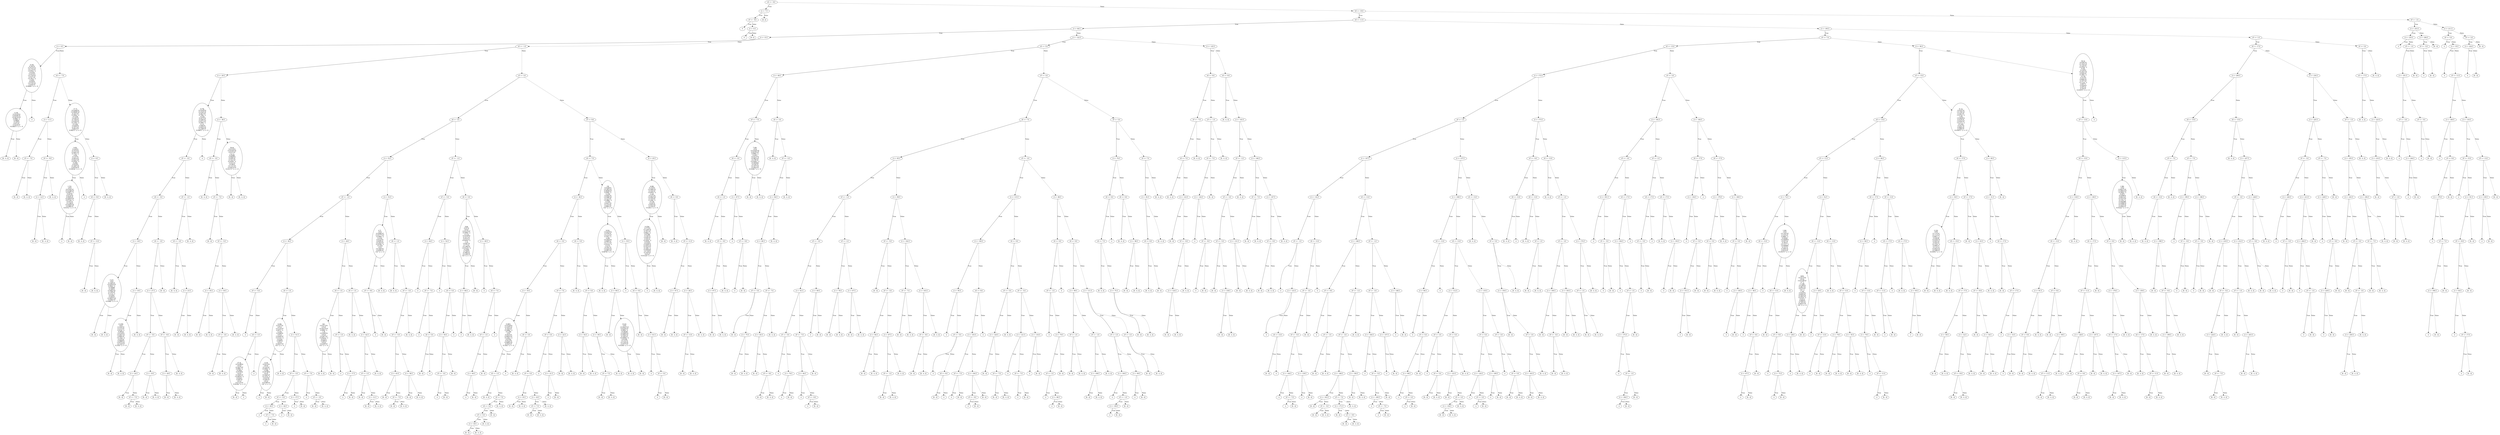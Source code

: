 digraph {
0 [label="vE <= -9.0"];
1 [label="d <= 7.5"];
2 [label="vF <= -9.0"];
3 [label="0"];
2 -> 3 [label="True"];
4 [label="d <= 6.5"];
5 [label="0"];
4 -> 5 [label="True"];
6 [label="[0, 2]"];
4 -> 6 [style="dashed", label="False"];
2 -> 4 [style="dashed", label="False"];
1 -> 2 [label="True"];
7 [label="[0, 2]"];
1 -> 7 [style="dashed", label="False"];
0 -> 1 [label="True"];
8 [label="vE <= 19.0"];
9 [label="vE <= 11.0"];
10 [label="d <= 66.5"];
11 [label="d <= 15.5"];
12 [label="d <= 8.5"];
13 [label="-6.45(\n-0.242*d\n-0.0723*vE\n+0.172*vF\n+0.952)^2\n+0.619(\n+0.674*d\n+0.379*vE\n-0.557*vF\n+0.301)^2\n-0.293(\n-0.678*d\n+0.576*vE\n-0.454*vF\n-0.0468)^2 <= 0"];
14 [label="4.34(\n+0.0124*d\n-0.0478*vE\n+0.0474*vF\n-0.998)^2\n-0.0883(\n+0.49*d\n-0.61*vE\n+0.619*vF\n+0.0647)^2 <= 0"];
15 [label="[0, -2, 2]"];
14 -> 15 [label="True"];
16 [label="[0, -2]"];
14 -> 16 [style="dashed", label="False"];
13 -> 14 [label="True"];
17 [label="-2"];
13 -> 17 [style="dashed", label="False"];
12 -> 13 [label="True"];
18 [label="vE <= -7.0"];
19 [label="d <= 11.5"];
20 [label="vF <= -7.0"];
21 [label="[0, -2]"];
20 -> 21 [label="True"];
22 [label="[0, -2, 2]"];
20 -> 22 [style="dashed", label="False"];
19 -> 20 [label="True"];
23 [label="vF <= -9.0"];
24 [label="d <= 12.5"];
25 [label="[0, -2]"];
24 -> 25 [label="True"];
26 [label="[0, -2, 2]"];
24 -> 26 [style="dashed", label="False"];
23 -> 24 [label="True"];
27 [label="[0, -2, 2]"];
23 -> 27 [style="dashed", label="False"];
19 -> 23 [style="dashed", label="False"];
18 -> 19 [label="True"];
28 [label="-17.7(\n+0.0285*d\n+0.0648*vE\n-0.101*vF\n+0.992)^2\n+0.518(\n+0.263*d\n-0.718*vE\n+0.636*vF\n+0.104)^2\n+0.142(\n+0.655*d\n-0.357*vE\n-0.663*vF\n-0.0627)^2 <= 0"];
29 [label="3.65(\n-0.234*d\n-0.373*vE\n+0.491*vF\n-0.752)^2\n-3.63(\n-0.157*d\n-0.403*vE\n+0.621*vF\n+0.654)^2\n-0.294(\n-0.919*d\n+0.387*vE\n-0.0476*vF\n+0.0634)^2 <= 0"];
30 [label="1.53(\n+0*d\n-0.0704*vE\n+0.0188*vF\n+0.997)^2\n-0.0579(\n-0.0725*d\n-0.994*vE\n+0.0405*vF\n-0.0716)^2\n+0.0371(\n+0.148*d\n+0.0305*vE\n+0.988*vF\n-0.0151)^2 <= 0"];
31 [label="-2"];
30 -> 31 [label="True"];
32 [label="[0, -2]"];
30 -> 32 [style="dashed", label="False"];
29 -> 30 [label="True"];
33 [label="-2"];
29 -> 33 [style="dashed", label="False"];
28 -> 29 [label="True"];
34 [label="d <= 9.5"];
35 [label="vE <= 9.0"];
36 [label="[0, -2, 2]"];
35 -> 36 [label="True"];
37 [label="vF <= 13.0"];
38 [label="[0, -2]"];
37 -> 38 [label="True"];
39 [label="[0, -2, 2]"];
37 -> 39 [style="dashed", label="False"];
35 -> 37 [style="dashed", label="False"];
34 -> 35 [label="True"];
40 [label="[0, -2, 2]"];
34 -> 40 [style="dashed", label="False"];
28 -> 34 [style="dashed", label="False"];
18 -> 28 [style="dashed", label="False"];
12 -> 18 [style="dashed", label="False"];
11 -> 12 [label="True"];
41 [label="vE <= -1.0"];
42 [label="d <= 29.5"];
43 [label="-8.78(\n+0.0165*d\n+0.252*vE\n-0.547*vF\n-0.798)^2\n+4.93(\n-0.0275*d\n-0.436*vE\n+0.671*vF\n-0.599)^2\n-0.11(\n-0.682*d\n+0.642*vE\n+0.346*vF\n-0.0487)^2 <= 0"];
44 [label="vF <= -3.0"];
45 [label="vE <= -5.0"];
46 [label="d <= 18.5"];
47 [label="-3.21(\n+0*d\n-0.108*vE\n+0.0593*vF\n-0.992)^2\n+0.0948(\n-0.189*d\n+0.962*vE\n-0.159*vF\n-0.113)^2\n-0.0185(\n-0.445*d\n+0.0657*vE\n+0.892*vF\n+0.048)^2 <= 0"];
48 [label="[0, -2]"];
47 -> 48 [label="True"];
49 [label="[0, -2, 2]"];
47 -> 49 [style="dashed", label="False"];
46 -> 47 [label="True"];
50 [label="d <= 19.5"];
51 [label="-0.236(\n+0*d\n-0.259*vE\n-0.312*vF\n-0.914)^2\n-0.0853(\n-0.0129*d\n+0.401*vE\n-0.896*vF\n+0.192)^2\n+0.0533(\n-0.0866*d\n+0.875*vE\n+0.316*vF\n-0.355)^2 <= 0"];
52 [label="[0, -2]"];
51 -> 52 [label="True"];
53 [label="[0, -2, 2]"];
51 -> 53 [style="dashed", label="False"];
50 -> 51 [label="True"];
54 [label="[0, -2, 2]"];
50 -> 54 [style="dashed", label="False"];
46 -> 50 [style="dashed", label="False"];
45 -> 46 [label="True"];
55 [label="vE <= -3.0"];
56 [label="d <= 27.5"];
57 [label="vF <= -5.0"];
58 [label="d <= 24.5"];
59 [label="[0, -2]"];
58 -> 59 [label="True"];
60 [label="vF <= -7.0"];
61 [label="[0, -2]"];
60 -> 61 [label="True"];
62 [label="[0, -2, 2]"];
60 -> 62 [style="dashed", label="False"];
58 -> 60 [style="dashed", label="False"];
57 -> 58 [label="True"];
63 [label="d <= 19.5"];
64 [label="[0, -2]"];
63 -> 64 [label="True"];
65 [label="[0, -2, 2]"];
63 -> 65 [style="dashed", label="False"];
57 -> 63 [style="dashed", label="False"];
56 -> 57 [label="True"];
66 [label="vF <= -9.0"];
67 [label="d <= 28.5"];
68 [label="[0, -2]"];
67 -> 68 [label="True"];
69 [label="[0, -2, 2]"];
67 -> 69 [style="dashed", label="False"];
66 -> 67 [label="True"];
70 [label="[0, -2, 2]"];
66 -> 70 [style="dashed", label="False"];
56 -> 66 [style="dashed", label="False"];
55 -> 56 [label="True"];
71 [label="[0, -2]"];
55 -> 71 [style="dashed", label="False"];
45 -> 55 [style="dashed", label="False"];
44 -> 45 [label="True"];
72 [label="vF <= -1.0"];
73 [label="vE <= -3.0"];
74 [label="[0, -2, 2]"];
73 -> 74 [label="True"];
75 [label="d <= 23.5"];
76 [label="[0, -2]"];
75 -> 76 [label="True"];
77 [label="[0, -2, 2]"];
75 -> 77 [style="dashed", label="False"];
73 -> 75 [style="dashed", label="False"];
72 -> 73 [label="True"];
78 [label="[0, -2, 2]"];
72 -> 78 [style="dashed", label="False"];
44 -> 72 [style="dashed", label="False"];
43 -> 44 [label="True"];
79 [label="-2"];
43 -> 79 [style="dashed", label="False"];
42 -> 43 [label="True"];
80 [label="d <= 38.5"];
81 [label="vE <= -3.0"];
82 [label="[0, -2, 2]"];
81 -> 82 [label="True"];
83 [label="vF <= -7.0"];
84 [label="[0, -2]"];
83 -> 84 [label="True"];
85 [label="vF <= -5.0"];
86 [label="d <= 35.5"];
87 [label="[0, -2]"];
86 -> 87 [label="True"];
88 [label="[0, -2, 2]"];
86 -> 88 [style="dashed", label="False"];
85 -> 86 [label="True"];
89 [label="d <= 30.5"];
90 [label="vF <= -3.0"];
91 [label="[0, -2]"];
90 -> 91 [label="True"];
92 [label="[0, -2, 2]"];
90 -> 92 [style="dashed", label="False"];
89 -> 90 [label="True"];
93 [label="[0, -2, 2]"];
89 -> 93 [style="dashed", label="False"];
85 -> 89 [style="dashed", label="False"];
83 -> 85 [style="dashed", label="False"];
81 -> 83 [style="dashed", label="False"];
80 -> 81 [label="True"];
94 [label="-50.6(\n-0.0132*d\n+0.0142*vE\n-0.011*vF\n+1)^2\n-0.0596(\n-0.0609*d\n+0.69*vE\n-0.721*vF\n-0.0185)^2\n+0.0113(\n+0.99*d\n+0.131*vE\n+0.0412*vF\n+0.0117)^2 <= 0"];
95 [label="[0, -2]"];
94 -> 95 [label="True"];
96 [label="[0, -2, 2]"];
94 -> 96 [style="dashed", label="False"];
80 -> 94 [style="dashed", label="False"];
42 -> 80 [style="dashed", label="False"];
41 -> 42 [label="True"];
97 [label="vF <= 3.0"];
98 [label="vE <= 3.0"];
99 [label="d <= 52.5"];
100 [label="vF <= -1.0"];
101 [label="d <= 36.5"];
102 [label="vF <= -5.0"];
103 [label="-2"];
102 -> 103 [label="True"];
104 [label="vE <= 1.0"];
105 [label="27.4(\n+0.0188*d\n+0*vE\n+0.067*vF\n-0.998)^2\n+0.481(\n-0.0729*d\n+0*vE\n+0.995*vF\n+0.0655)^2\n-0.0321(\n-0.997*d\n+0*vE\n-0.0715*vF\n-0.0236)^2 <= 0"];
106 [label="[0, -2]"];
105 -> 106 [label="True"];
107 [label="-2"];
105 -> 107 [style="dashed", label="False"];
104 -> 105 [label="True"];
108 [label="-2"];
104 -> 108 [style="dashed", label="False"];
102 -> 104 [style="dashed", label="False"];
101 -> 102 [label="True"];
109 [label="vE <= 1.0"];
110 [label="-6.46(\n-0.0327*d\n+0*vE\n+0.514*vF\n-0.857)^2\n+2.91(\n-0.0388*d\n+0*vE\n+0.856*vF\n+0.515)^2\n+0.032(\n-0.999*d\n+0*vE\n-0.0501*vF\n+0)^2 <= 0"];
111 [label="-13.6(\n-0.0312*d\n+0*vE\n-0.314*vF\n+0.949)^2\n+2.06(\n+0.0738*d\n+0*vE\n+0.946*vF\n+0.315)^2\n+0.0179(\n+0.997*d\n+0*vE\n-0.0798*vF\n+0)^2 <= 0"];
112 [label="-2"];
111 -> 112 [label="True"];
113 [label="[0, -2]"];
111 -> 113 [style="dashed", label="False"];
110 -> 111 [label="True"];
114 [label="[0, -2, 2]"];
110 -> 114 [style="dashed", label="False"];
109 -> 110 [label="True"];
115 [label="d <= 51.5"];
116 [label="vF <= -3.0"];
117 [label="vF <= -5.0"];
118 [label="d <= 49.5"];
119 [label="-2"];
118 -> 119 [label="True"];
120 [label="vF <= -7.0"];
121 [label="-2"];
120 -> 121 [label="True"];
122 [label="[0, -2]"];
120 -> 122 [style="dashed", label="False"];
118 -> 120 [style="dashed", label="False"];
117 -> 118 [label="True"];
123 [label="d <= 44.5"];
124 [label="-2"];
123 -> 124 [label="True"];
125 [label="[0, -2]"];
123 -> 125 [style="dashed", label="False"];
117 -> 123 [style="dashed", label="False"];
116 -> 117 [label="True"];
126 [label="d <= 37.5"];
127 [label="-2"];
126 -> 127 [label="True"];
128 [label="[0, -2]"];
126 -> 128 [style="dashed", label="False"];
116 -> 126 [style="dashed", label="False"];
115 -> 116 [label="True"];
129 [label="vF <= -7.0"];
130 [label="-2"];
129 -> 130 [label="True"];
131 [label="vF <= -3.0"];
132 [label="[0, -2]"];
131 -> 132 [label="True"];
133 [label="[0, -2, 2]"];
131 -> 133 [style="dashed", label="False"];
129 -> 131 [style="dashed", label="False"];
115 -> 129 [style="dashed", label="False"];
109 -> 115 [style="dashed", label="False"];
101 -> 109 [style="dashed", label="False"];
100 -> 101 [label="True"];
134 [label="d <= 28.5"];
135 [label="vE <= 1.0"];
136 [label="42(\n+0.0112*d\n+0*vE\n+0.0415*vF\n-0.999)^2\n-1.9(\n+0.0585*d\n+0*vE\n+0.997*vF\n+0.0421)^2\n-0.0197(\n-0.998*d\n+0*vE\n+0.059*vF\n+0)^2 <= 0"];
137 [label="[0, -2, 2]"];
136 -> 137 [label="True"];
138 [label="[0, -2]"];
136 -> 138 [style="dashed", label="False"];
135 -> 136 [label="True"];
139 [label="vF <= 1.0"];
140 [label="-2"];
139 -> 140 [label="True"];
141 [label="d <= 17.5"];
142 [label="-2"];
141 -> 142 [label="True"];
143 [label="[0, -2]"];
141 -> 143 [style="dashed", label="False"];
139 -> 141 [style="dashed", label="False"];
135 -> 139 [style="dashed", label="False"];
134 -> 135 [label="True"];
144 [label="vE <= 1.0"];
145 [label="[0, -2, 2]"];
144 -> 145 [label="True"];
146 [label="d <= 42.5"];
147 [label="vF <= 1.0"];
148 [label="[0, -2]"];
147 -> 148 [label="True"];
149 [label="d <= 31.5"];
150 [label="[0, -2]"];
149 -> 150 [label="True"];
151 [label="[0, -2, 2]"];
149 -> 151 [style="dashed", label="False"];
147 -> 149 [style="dashed", label="False"];
146 -> 147 [label="True"];
152 [label="[0, -2, 2]"];
146 -> 152 [style="dashed", label="False"];
144 -> 146 [style="dashed", label="False"];
134 -> 144 [style="dashed", label="False"];
100 -> 134 [style="dashed", label="False"];
99 -> 100 [label="True"];
153 [label="d <= 53.5"];
154 [label="4.7(\n+0*d\n-0.0288*vE\n+0.0177*vF\n+0.999)^2\n-0.252(\n-0.0125*d\n-0.838*vE\n+0.545*vF\n-0.0338)^2\n+0.102(\n+0*d\n+0.546*vE\n+0.838*vF\n+0)^2 <= 0"];
155 [label="vF <= -9.0"];
156 [label="-2"];
155 -> 156 [label="True"];
157 [label="[0, -2]"];
155 -> 157 [style="dashed", label="False"];
154 -> 155 [label="True"];
158 [label="[0, -2, 2]"];
154 -> 158 [style="dashed", label="False"];
153 -> 154 [label="True"];
159 [label="vE <= 1.0"];
160 [label="[0, -2, 2]"];
159 -> 160 [label="True"];
161 [label="vF <= -3.0"];
162 [label="vF <= -5.0"];
163 [label="d <= 63.5"];
164 [label="[0, -2]"];
163 -> 164 [label="True"];
165 [label="vF <= -7.0"];
166 [label="[0, -2]"];
165 -> 166 [label="True"];
167 [label="[0, -2, 2]"];
165 -> 167 [style="dashed", label="False"];
163 -> 165 [style="dashed", label="False"];
162 -> 163 [label="True"];
168 [label="d <= 58.5"];
169 [label="[0, -2]"];
168 -> 169 [label="True"];
170 [label="[0, -2, 2]"];
168 -> 170 [style="dashed", label="False"];
162 -> 168 [style="dashed", label="False"];
161 -> 162 [label="True"];
171 [label="[0, -2, 2]"];
161 -> 171 [style="dashed", label="False"];
159 -> 161 [style="dashed", label="False"];
153 -> 159 [style="dashed", label="False"];
99 -> 153 [style="dashed", label="False"];
98 -> 99 [label="True"];
172 [label="vF <= -1.0"];
173 [label="vF <= -5.0"];
174 [label="d <= 64.5"];
175 [label="-2"];
174 -> 175 [label="True"];
176 [label="vF <= -7.0"];
177 [label="-2"];
176 -> 177 [label="True"];
178 [label="vE <= 5.0"];
179 [label="[0, -2]"];
178 -> 179 [label="True"];
180 [label="-2"];
178 -> 180 [style="dashed", label="False"];
176 -> 178 [style="dashed", label="False"];
174 -> 176 [style="dashed", label="False"];
173 -> 174 [label="True"];
181 [label="d <= 52.5"];
182 [label="-2"];
181 -> 182 [label="True"];
183 [label="vE <= 5.0"];
184 [label="d <= 59.5"];
185 [label="vF <= -3.0"];
186 [label="-2"];
185 -> 186 [label="True"];
187 [label="[0, -2]"];
185 -> 187 [style="dashed", label="False"];
184 -> 185 [label="True"];
188 [label="[0, -2]"];
184 -> 188 [style="dashed", label="False"];
183 -> 184 [label="True"];
189 [label="-2"];
183 -> 189 [style="dashed", label="False"];
181 -> 183 [style="dashed", label="False"];
173 -> 181 [style="dashed", label="False"];
172 -> 173 [label="True"];
190 [label="vE <= 5.0"];
191 [label="-324(\n-0.01*d\n+0*vE\n-0.0315*vF\n+0.999)^2\n+11.5(\n+0.0339*d\n-0.221*vE\n-0.974*vF\n-0.0303)^2\n-1.3(\n+0.607*d\n-0.77*vE\n+0.196*vF\n+0.0125)^2\n+0.592(\n-0.794*d\n-0.598*vE\n+0.108*vF\n+0)^2 <= 0"];
192 [label="d <= 46.0"];
193 [label="-2"];
192 -> 193 [label="True"];
194 [label="[0, -2, 2]"];
192 -> 194 [style="dashed", label="False"];
191 -> 192 [label="True"];
195 [label="[0, -2]"];
191 -> 195 [style="dashed", label="False"];
190 -> 191 [label="True"];
196 [label="d <= 49.5"];
197 [label="-2"];
196 -> 197 [label="True"];
198 [label="vE <= 7.0"];
199 [label="vF <= 1.0"];
200 [label="d <= 60.5"];
201 [label="-2"];
200 -> 201 [label="True"];
202 [label="[0, -2]"];
200 -> 202 [style="dashed", label="False"];
199 -> 200 [label="True"];
203 [label="[0, -2]"];
199 -> 203 [style="dashed", label="False"];
198 -> 199 [label="True"];
204 [label="-2"];
198 -> 204 [style="dashed", label="False"];
196 -> 198 [style="dashed", label="False"];
190 -> 196 [style="dashed", label="False"];
172 -> 190 [style="dashed", label="False"];
98 -> 172 [style="dashed", label="False"];
97 -> 98 [label="True"];
205 [label="vF <= 9.0"];
206 [label="vE <= 7.0"];
207 [label="d <= 36.5"];
208 [label="vE <= 5.0"];
209 [label="d <= 19.5"];
210 [label="0.481(\n+0.0326*d\n+0.293*vE\n-0.354*vF\n+0.888)^2\n+0.146(\n+0*d\n-0.955*vE\n-0.0605*vF\n+0.291)^2\n-0.0702(\n-0.0523*d\n-0.0485*vE\n-0.933*vF\n-0.354)^2 <= 0"];
211 [label="vE <= 1.0"];
212 [label="[0, -2, 2]"];
211 -> 212 [label="True"];
213 [label="vF <= 7.0"];
214 [label="vE <= 3.0"];
215 [label="vF <= 5.0"];
216 [label="d <= 18.5"];
217 [label="[0, -2]"];
216 -> 217 [label="True"];
218 [label="[0, -2, 2]"];
216 -> 218 [style="dashed", label="False"];
215 -> 216 [label="True"];
219 [label="[0, -2, 2]"];
215 -> 219 [style="dashed", label="False"];
214 -> 215 [label="True"];
220 [label="[0, -2]"];
214 -> 220 [style="dashed", label="False"];
213 -> 214 [label="True"];
221 [label="[0, -2, 2]"];
213 -> 221 [style="dashed", label="False"];
211 -> 213 [style="dashed", label="False"];
210 -> 211 [label="True"];
222 [label="-2"];
210 -> 222 [style="dashed", label="False"];
209 -> 210 [label="True"];
223 [label="vE <= 3.0"];
224 [label="[0, -2, 2]"];
223 -> 224 [label="True"];
225 [label="vF <= 5.0"];
226 [label="d <= 35.5"];
227 [label="[0, -2]"];
226 -> 227 [label="True"];
228 [label="[0, -2, 2]"];
226 -> 228 [style="dashed", label="False"];
225 -> 226 [label="True"];
229 [label="d <= 20.5"];
230 [label="vF <= 7.0"];
231 [label="[0, -2]"];
230 -> 231 [label="True"];
232 [label="[0, -2, 2]"];
230 -> 232 [style="dashed", label="False"];
229 -> 230 [label="True"];
233 [label="[0, -2, 2]"];
229 -> 233 [style="dashed", label="False"];
225 -> 229 [style="dashed", label="False"];
223 -> 225 [style="dashed", label="False"];
209 -> 223 [style="dashed", label="False"];
208 -> 209 [label="True"];
234 [label="vF <= 7.0"];
235 [label="vF <= 5.0"];
236 [label="-2"];
235 -> 236 [label="True"];
237 [label="d <= 21.5"];
238 [label="-2"];
237 -> 238 [label="True"];
239 [label="[0, -2]"];
237 -> 239 [style="dashed", label="False"];
235 -> 237 [style="dashed", label="False"];
234 -> 235 [label="True"];
240 [label="d <= 22.5"];
241 [label="[0, -2]"];
240 -> 241 [label="True"];
242 [label="[0, -2, 2]"];
240 -> 242 [style="dashed", label="False"];
234 -> 240 [style="dashed", label="False"];
208 -> 234 [style="dashed", label="False"];
207 -> 208 [label="True"];
243 [label="vE <= 5.0"];
244 [label="[0, -2, 2]"];
243 -> 244 [label="True"];
245 [label="vF <= 5.0"];
246 [label="d <= 54.5"];
247 [label="[0, -2]"];
246 -> 247 [label="True"];
248 [label="[0, -2, 2]"];
246 -> 248 [style="dashed", label="False"];
245 -> 246 [label="True"];
249 [label="d <= 39.5"];
250 [label="vF <= 7.0"];
251 [label="[0, -2]"];
250 -> 251 [label="True"];
252 [label="[0, -2, 2]"];
250 -> 252 [style="dashed", label="False"];
249 -> 250 [label="True"];
253 [label="[0, -2, 2]"];
249 -> 253 [style="dashed", label="False"];
245 -> 249 [style="dashed", label="False"];
243 -> 245 [style="dashed", label="False"];
207 -> 243 [style="dashed", label="False"];
206 -> 207 [label="True"];
254 [label="-19(\n-0.0246*d\n+0.283*vE\n-0.0458*vF\n-0.958)^2\n+2.44(\n-0.0561*d\n+0.948*vE\n-0.127*vF\n+0.288)^2\n-0.703(\n-0.0471*d\n-0.137*vE\n-0.989*vF\n+0)^2 <= 0"];
255 [label="8.93(\n+0.0254*d\n-0.579*vE\n+0.212*vF\n-0.787)^2\n-4.68(\n+0.0442*d\n-0.696*vE\n+0.371*vF\n+0.613)^2\n-0.277(\n+0.097*d\n+0.425*vE\n+0.897*vF\n-0.0676)^2 <= 0"];
256 [label="[0, -2, 2]"];
255 -> 256 [label="True"];
257 [label="d <= 60.5"];
258 [label="[0, -2]"];
257 -> 258 [label="True"];
259 [label="-8.22(\n+0*d\n+0.0463*vE\n-0.0244*vF\n-0.999)^2\n+0.0629(\n+0.0805*d\n+0.982*vE\n-0.164*vF\n+0.0496)^2\n-0.0149(\n+0.151*d\n+0.152*vE\n+0.977*vF\n-0.0169)^2 <= 0"];
260 [label="[0, -2, 2]"];
259 -> 260 [label="True"];
261 [label="[0, -2]"];
259 -> 261 [style="dashed", label="False"];
257 -> 259 [style="dashed", label="False"];
255 -> 257 [style="dashed", label="False"];
254 -> 255 [label="True"];
262 [label="d <= 55.5"];
263 [label="-2"];
262 -> 263 [label="True"];
264 [label="vE <= 9.0"];
265 [label="[0, -2]"];
264 -> 265 [label="True"];
266 [label="d <= 61.5"];
267 [label="-2"];
266 -> 267 [label="True"];
268 [label="vF <= 5.0"];
269 [label="-2"];
268 -> 269 [label="True"];
270 [label="[0, -2]"];
268 -> 270 [style="dashed", label="False"];
266 -> 268 [style="dashed", label="False"];
264 -> 266 [style="dashed", label="False"];
262 -> 264 [style="dashed", label="False"];
254 -> 262 [style="dashed", label="False"];
206 -> 254 [style="dashed", label="False"];
205 -> 206 [label="True"];
271 [label="d <= 25.5"];
272 [label="-6.86(\n-0.216*d\n+0.446*vE\n-0.152*vF\n+0.855)^2\n-2.22(\n+0.271*d\n+0.502*vE\n-0.753*vF\n-0.328)^2\n+0.76(\n+0.65*d\n-0.563*vE\n-0.316*vF\n+0.401)^2 <= 0"];
273 [label="0.254(\n-0.173*d\n+0.228*vE\n-0.351*vF\n-0.892)^2\n-0.0748(\n-0.165*d\n+0.69*vE\n-0.56*vF\n+0.429)^2\n-0.0165(\n+0.636*d\n+0.609*vE\n+0.452*vF\n-0.146)^2\n+0.00432(\n+0.734*d\n-0.319*vE\n-0.6*vF\n+0.0125)^2 <= 0"];
274 [label="-2"];
273 -> 274 [label="True"];
275 [label="[0, -2, 2]"];
273 -> 275 [style="dashed", label="False"];
272 -> 273 [label="True"];
276 [label="[0, -2]"];
272 -> 276 [style="dashed", label="False"];
271 -> 272 [label="True"];
277 [label="vE <= 9.0"];
278 [label="[0, -2, 2]"];
277 -> 278 [label="True"];
279 [label="vF <= 11.0"];
280 [label="d <= 47.5"];
281 [label="[0, -2]"];
280 -> 281 [label="True"];
282 [label="[0, -2, 2]"];
280 -> 282 [style="dashed", label="False"];
279 -> 280 [label="True"];
283 [label="d <= 26.5"];
284 [label="vF <= 13.0"];
285 [label="[0, -2]"];
284 -> 285 [label="True"];
286 [label="[0, -2, 2]"];
284 -> 286 [style="dashed", label="False"];
283 -> 284 [label="True"];
287 [label="[0, -2, 2]"];
283 -> 287 [style="dashed", label="False"];
279 -> 283 [style="dashed", label="False"];
277 -> 279 [style="dashed", label="False"];
271 -> 277 [style="dashed", label="False"];
205 -> 271 [style="dashed", label="False"];
97 -> 205 [style="dashed", label="False"];
41 -> 97 [style="dashed", label="False"];
11 -> 41 [style="dashed", label="False"];
10 -> 11 [label="True"];
288 [label="d <= 122.5"];
289 [label="vE <= 5.0"];
290 [label="d <= 68.5"];
291 [label="vF <= -7.0"];
292 [label="vE <= 3.0"];
293 [label="vE <= 1.0"];
294 [label="[0, -2, 2]"];
293 -> 294 [label="True"];
295 [label="vF <= -9.0"];
296 [label="d <= 67.5"];
297 [label="[0, -2]"];
296 -> 297 [label="True"];
298 [label="[0, -2, 2]"];
296 -> 298 [style="dashed", label="False"];
295 -> 296 [label="True"];
299 [label="[0, -2, 2]"];
295 -> 299 [style="dashed", label="False"];
293 -> 295 [style="dashed", label="False"];
292 -> 293 [label="True"];
300 [label="d <= 67.5"];
301 [label="-2"];
300 -> 301 [label="True"];
302 [label="vF <= -9.0"];
303 [label="-2"];
302 -> 303 [label="True"];
304 [label="[0, -2]"];
302 -> 304 [style="dashed", label="False"];
300 -> 302 [style="dashed", label="False"];
292 -> 300 [style="dashed", label="False"];
291 -> 292 [label="True"];
305 [label="7.09(\n+0*d\n+0.0345*vE\n-0.0235*vF\n-0.999)^2\n-0.267(\n+0.0137*d\n+0.983*vE\n-0.178*vF\n+0.0381)^2\n+0.00544(\n+0.291*d\n+0.167*vE\n+0.942*vF\n-0.0168)^2 <= 0"];
306 [label="[0, -2]"];
305 -> 306 [label="True"];
307 [label="[0, -2, 2]"];
305 -> 307 [style="dashed", label="False"];
291 -> 305 [style="dashed", label="False"];
290 -> 291 [label="True"];
308 [label="vE <= 3.0"];
309 [label="[0, -2, 2]"];
308 -> 309 [label="True"];
310 [label="vF <= -3.0"];
311 [label="d <= 84.5"];
312 [label="d <= 80.5"];
313 [label="vF <= -5.0"];
314 [label="[0, -2]"];
313 -> 314 [label="True"];
315 [label="d <= 75.5"];
316 [label="[0, -2]"];
315 -> 316 [label="True"];
317 [label="[0, -2, 2]"];
315 -> 317 [style="dashed", label="False"];
313 -> 315 [style="dashed", label="False"];
312 -> 313 [label="True"];
318 [label="vF <= -7.0"];
319 [label="d <= 83.5"];
320 [label="[0, -2]"];
319 -> 320 [label="True"];
321 [label="vF <= -9.0"];
322 [label="[0, -2]"];
321 -> 322 [label="True"];
323 [label="[0, -2, 2]"];
321 -> 323 [style="dashed", label="False"];
319 -> 321 [style="dashed", label="False"];
318 -> 319 [label="True"];
324 [label="[0, -2, 2]"];
318 -> 324 [style="dashed", label="False"];
312 -> 318 [style="dashed", label="False"];
311 -> 312 [label="True"];
325 [label="[0, -2, 2]"];
311 -> 325 [style="dashed", label="False"];
310 -> 311 [label="True"];
326 [label="[0, -2, 2]"];
310 -> 326 [style="dashed", label="False"];
308 -> 310 [style="dashed", label="False"];
290 -> 308 [style="dashed", label="False"];
289 -> 290 [label="True"];
327 [label="vF <= 3.0"];
328 [label="vE <= 7.0"];
329 [label="d <= 85.5"];
330 [label="vF <= -1.0"];
331 [label="vF <= -3.0"];
332 [label="d <= 81.5"];
333 [label="vF <= -5.0"];
334 [label="-2"];
333 -> 334 [label="True"];
335 [label="d <= 76.5"];
336 [label="-2"];
335 -> 336 [label="True"];
337 [label="[0, -2]"];
335 -> 337 [style="dashed", label="False"];
333 -> 335 [style="dashed", label="False"];
332 -> 333 [label="True"];
338 [label="vF <= -7.0"];
339 [label="d <= 84.5"];
340 [label="-2"];
339 -> 340 [label="True"];
341 [label="vF <= -9.0"];
342 [label="-2"];
341 -> 342 [label="True"];
343 [label="[0, -2]"];
341 -> 343 [style="dashed", label="False"];
339 -> 341 [style="dashed", label="False"];
338 -> 339 [label="True"];
344 [label="[0, -2]"];
338 -> 344 [style="dashed", label="False"];
332 -> 338 [style="dashed", label="False"];
331 -> 332 [label="True"];
345 [label="d <= 69.5"];
346 [label="-2"];
345 -> 346 [label="True"];
347 [label="[0, -2]"];
345 -> 347 [style="dashed", label="False"];
331 -> 345 [style="dashed", label="False"];
330 -> 331 [label="True"];
348 [label="vF <= 1.0"];
349 [label="d <= 78.5"];
350 [label="[0, -2]"];
349 -> 350 [label="True"];
351 [label="[0, -2, 2]"];
349 -> 351 [style="dashed", label="False"];
348 -> 349 [label="True"];
352 [label="d <= 67.5"];
353 [label="[0, -2]"];
352 -> 353 [label="True"];
354 [label="[0, -2, 2]"];
352 -> 354 [style="dashed", label="False"];
348 -> 352 [style="dashed", label="False"];
330 -> 348 [style="dashed", label="False"];
329 -> 330 [label="True"];
355 [label="d <= 99.5"];
356 [label="vF <= -5.0"];
357 [label="[0, -2]"];
356 -> 357 [label="True"];
358 [label="vF <= -3.0"];
359 [label="d <= 94.5"];
360 [label="[0, -2]"];
359 -> 360 [label="True"];
361 [label="[0, -2, 2]"];
359 -> 361 [style="dashed", label="False"];
358 -> 359 [label="True"];
362 [label="d <= 87.5"];
363 [label="vF <= -1.0"];
364 [label="[0, -2]"];
363 -> 364 [label="True"];
365 [label="[0, -2, 2]"];
363 -> 365 [style="dashed", label="False"];
362 -> 363 [label="True"];
366 [label="[0, -2, 2]"];
362 -> 366 [style="dashed", label="False"];
358 -> 362 [style="dashed", label="False"];
356 -> 358 [style="dashed", label="False"];
355 -> 356 [label="True"];
367 [label="d <= 102.5"];
368 [label="vF <= -7.0"];
369 [label="[0, -2]"];
368 -> 369 [label="True"];
370 [label="[0, -2, 2]"];
368 -> 370 [style="dashed", label="False"];
367 -> 368 [label="True"];
371 [label="d <= 103.5"];
372 [label="vF <= -9.0"];
373 [label="[0, -2]"];
372 -> 373 [label="True"];
374 [label="[0, -2, 2]"];
372 -> 374 [style="dashed", label="False"];
371 -> 372 [label="True"];
375 [label="[0, -2, 2]"];
371 -> 375 [style="dashed", label="False"];
367 -> 371 [style="dashed", label="False"];
355 -> 367 [style="dashed", label="False"];
329 -> 355 [style="dashed", label="False"];
328 -> 329 [label="True"];
376 [label="vF <= -3.0"];
377 [label="d <= 115.5"];
378 [label="d <= 100.5"];
379 [label="d <= 95.5"];
380 [label="-2"];
379 -> 380 [label="True"];
381 [label="vF <= -5.0"];
382 [label="-2"];
381 -> 382 [label="True"];
383 [label="vE <= 9.0"];
384 [label="[0, -2]"];
383 -> 384 [label="True"];
385 [label="-2"];
383 -> 385 [style="dashed", label="False"];
381 -> 383 [style="dashed", label="False"];
379 -> 381 [style="dashed", label="False"];
378 -> 379 [label="True"];
386 [label="vE <= 9.0"];
387 [label="d <= 103.5"];
388 [label="vF <= -7.0"];
389 [label="-2"];
388 -> 389 [label="True"];
390 [label="[0, -2]"];
388 -> 390 [style="dashed", label="False"];
387 -> 388 [label="True"];
391 [label="d <= 104.5"];
392 [label="vF <= -9.0"];
393 [label="-2"];
392 -> 393 [label="True"];
394 [label="[0, -2]"];
392 -> 394 [style="dashed", label="False"];
391 -> 392 [label="True"];
395 [label="[0, -2]"];
391 -> 395 [style="dashed", label="False"];
387 -> 391 [style="dashed", label="False"];
386 -> 387 [label="True"];
396 [label="-2"];
386 -> 396 [style="dashed", label="False"];
378 -> 386 [style="dashed", label="False"];
377 -> 378 [label="True"];
397 [label="vE <= 9.0"];
398 [label="vF <= -5.0"];
399 [label="d <= 120.5"];
400 [label="[0, -2]"];
399 -> 400 [label="True"];
401 [label="vF <= -7.0"];
402 [label="[0, -2]"];
401 -> 402 [label="True"];
403 [label="[0, -2, 2]"];
401 -> 403 [style="dashed", label="False"];
399 -> 401 [style="dashed", label="False"];
398 -> 399 [label="True"];
404 [label="[0, -2, 2]"];
398 -> 404 [style="dashed", label="False"];
397 -> 398 [label="True"];
405 [label="vF <= -5.0"];
406 [label="d <= 121.5"];
407 [label="-2"];
406 -> 407 [label="True"];
408 [label="vF <= -7.0"];
409 [label="-2"];
408 -> 409 [label="True"];
410 [label="[0, -2]"];
408 -> 410 [style="dashed", label="False"];
406 -> 408 [style="dashed", label="False"];
405 -> 406 [label="True"];
411 [label="d <= 116.5"];
412 [label="-2"];
411 -> 412 [label="True"];
413 [label="[0, -2]"];
411 -> 413 [style="dashed", label="False"];
405 -> 411 [style="dashed", label="False"];
397 -> 405 [style="dashed", label="False"];
377 -> 397 [style="dashed", label="False"];
376 -> 377 [label="True"];
414 [label="d <= 88.5"];
415 [label="vE <= 9.0"];
416 [label="vF <= -1.0"];
417 [label="-2"];
416 -> 417 [label="True"];
418 [label="d <= 79.5"];
419 [label="vF <= 1.0"];
420 [label="-2"];
419 -> 420 [label="True"];
421 [label="d <= 68.5"];
422 [label="-2"];
421 -> 422 [label="True"];
423 [label="[0, -2]"];
421 -> 423 [style="dashed", label="False"];
419 -> 421 [style="dashed", label="False"];
418 -> 419 [label="True"];
424 [label="[0, -2]"];
418 -> 424 [style="dashed", label="False"];
416 -> 418 [style="dashed", label="False"];
415 -> 416 [label="True"];
425 [label="-2"];
415 -> 425 [style="dashed", label="False"];
414 -> 415 [label="True"];
426 [label="vE <= 9.0"];
427 [label="d <= 99.5"];
428 [label="vF <= 1.0"];
429 [label="[0, -2]"];
428 -> 429 [label="True"];
430 [label="[0, -2, 2]"];
428 -> 430 [style="dashed", label="False"];
427 -> 428 [label="True"];
431 [label="vF <= -1.0"];
432 [label="d <= 108.5"];
433 [label="[0, -2]"];
432 -> 433 [label="True"];
434 [label="[0, -2, 2]"];
432 -> 434 [style="dashed", label="False"];
431 -> 432 [label="True"];
435 [label="[0, -2, 2]"];
431 -> 435 [style="dashed", label="False"];
427 -> 431 [style="dashed", label="False"];
426 -> 427 [label="True"];
436 [label="d <= 111.5"];
437 [label="vF <= 1.0"];
438 [label="d <= 100.5"];
439 [label="-2"];
438 -> 439 [label="True"];
440 [label="vF <= -1.0"];
441 [label="d <= 109.5"];
442 [label="-2"];
441 -> 442 [label="True"];
443 [label="[0, -2]"];
441 -> 443 [style="dashed", label="False"];
440 -> 441 [label="True"];
444 [label="[0, -2]"];
440 -> 444 [style="dashed", label="False"];
438 -> 440 [style="dashed", label="False"];
437 -> 438 [label="True"];
445 [label="d <= 89.5"];
446 [label="-2"];
445 -> 446 [label="True"];
447 [label="[0, -2]"];
445 -> 447 [style="dashed", label="False"];
437 -> 445 [style="dashed", label="False"];
436 -> 437 [label="True"];
448 [label="vF <= 1.0"];
449 [label="[0, -2]"];
448 -> 449 [label="True"];
450 [label="[0, -2, 2]"];
448 -> 450 [style="dashed", label="False"];
436 -> 448 [style="dashed", label="False"];
426 -> 436 [style="dashed", label="False"];
414 -> 426 [style="dashed", label="False"];
376 -> 414 [style="dashed", label="False"];
328 -> 376 [style="dashed", label="False"];
327 -> 328 [label="True"];
451 [label="vF <= 5.0"];
452 [label="d <= 76.5"];
453 [label="vE <= 9.0"];
454 [label="vE <= 7.0"];
455 [label="[0, -2, 2]"];
454 -> 455 [label="True"];
456 [label="d <= 75.5"];
457 [label="[0, -2]"];
456 -> 457 [label="True"];
458 [label="[0, -2, 2]"];
456 -> 458 [style="dashed", label="False"];
454 -> 456 [style="dashed", label="False"];
453 -> 454 [label="True"];
459 [label="-2"];
453 -> 459 [style="dashed", label="False"];
452 -> 453 [label="True"];
460 [label="vE <= 9.0"];
461 [label="[0, -2, 2]"];
460 -> 461 [label="True"];
462 [label="d <= 98.5"];
463 [label="[0, -2]"];
462 -> 463 [label="True"];
464 [label="[0, -2, 2]"];
462 -> 464 [style="dashed", label="False"];
460 -> 462 [style="dashed", label="False"];
452 -> 460 [style="dashed", label="False"];
451 -> 452 [label="True"];
465 [label="vF <= 7.0"];
466 [label="d <= 83.5"];
467 [label="vE <= 9.0"];
468 [label="[0, -2, 2]"];
467 -> 468 [label="True"];
469 [label="[0, -2]"];
467 -> 469 [style="dashed", label="False"];
466 -> 467 [label="True"];
470 [label="[0, -2, 2]"];
466 -> 470 [style="dashed", label="False"];
465 -> 466 [label="True"];
471 [label="[0, -2, 2]"];
465 -> 471 [style="dashed", label="False"];
451 -> 465 [style="dashed", label="False"];
327 -> 451 [style="dashed", label="False"];
289 -> 327 [style="dashed", label="False"];
288 -> 289 [label="True"];
472 [label="d <= 125.5"];
473 [label="vE <= 9.0"];
474 [label="vF <= -7.0"];
475 [label="vE <= 7.0"];
476 [label="[0, -2, 2]"];
475 -> 476 [label="True"];
477 [label="d <= 123.5"];
478 [label="[0, -2]"];
477 -> 478 [label="True"];
479 [label="vF <= -9.0"];
480 [label="d <= 124.5"];
481 [label="[0, -2]"];
480 -> 481 [label="True"];
482 [label="[0, -2, 2]"];
480 -> 482 [style="dashed", label="False"];
479 -> 480 [label="True"];
483 [label="[0, -2, 2]"];
479 -> 483 [style="dashed", label="False"];
477 -> 479 [style="dashed", label="False"];
475 -> 477 [style="dashed", label="False"];
474 -> 475 [label="True"];
484 [label="[0, -2, 2]"];
474 -> 484 [style="dashed", label="False"];
473 -> 474 [label="True"];
485 [label="vF <= -1.0"];
486 [label="vF <= -7.0"];
487 [label="d <= 124.5"];
488 [label="-2"];
487 -> 488 [label="True"];
489 [label="vF <= -9.0"];
490 [label="-2"];
489 -> 490 [label="True"];
491 [label="[0, -2]"];
489 -> 491 [style="dashed", label="False"];
487 -> 489 [style="dashed", label="False"];
486 -> 487 [label="True"];
492 [label="[0, -2]"];
486 -> 492 [style="dashed", label="False"];
485 -> 486 [label="True"];
493 [label="[0, -2, 2]"];
485 -> 493 [style="dashed", label="False"];
473 -> 485 [style="dashed", label="False"];
472 -> 473 [label="True"];
494 [label="vE <= 9.0"];
495 [label="[0, -2, 2]"];
494 -> 495 [label="True"];
496 [label="d <= 143.5"];
497 [label="vF <= -1.0"];
498 [label="vF <= -3.0"];
499 [label="vF <= -5.0"];
500 [label="[0, -2]"];
499 -> 500 [label="True"];
501 [label="d <= 138.5"];
502 [label="[0, -2]"];
501 -> 502 [label="True"];
503 [label="[0, -2, 2]"];
501 -> 503 [style="dashed", label="False"];
499 -> 501 [style="dashed", label="False"];
498 -> 499 [label="True"];
504 [label="d <= 131.5"];
505 [label="[0, -2]"];
504 -> 505 [label="True"];
506 [label="[0, -2, 2]"];
504 -> 506 [style="dashed", label="False"];
498 -> 504 [style="dashed", label="False"];
497 -> 498 [label="True"];
507 [label="[0, -2, 2]"];
497 -> 507 [style="dashed", label="False"];
496 -> 497 [label="True"];
508 [label="d <= 146.5"];
509 [label="vF <= -7.0"];
510 [label="[0, -2]"];
509 -> 510 [label="True"];
511 [label="[0, -2, 2]"];
509 -> 511 [style="dashed", label="False"];
508 -> 509 [label="True"];
512 [label="d <= 147.5"];
513 [label="vF <= -9.0"];
514 [label="[0, -2]"];
513 -> 514 [label="True"];
515 [label="[0, -2, 2]"];
513 -> 515 [style="dashed", label="False"];
512 -> 513 [label="True"];
516 [label="[0, -2, 2]"];
512 -> 516 [style="dashed", label="False"];
508 -> 512 [style="dashed", label="False"];
496 -> 508 [style="dashed", label="False"];
494 -> 496 [style="dashed", label="False"];
472 -> 494 [style="dashed", label="False"];
288 -> 472 [style="dashed", label="False"];
10 -> 288 [style="dashed", label="False"];
9 -> 10 [label="True"];
517 [label="d <= 195.5"];
518 [label="vF <= 7.0"];
519 [label="vE <= 15.0"];
520 [label="d <= 172.5"];
521 [label="vF <= 1.0"];
522 [label="d <= 147.5"];
523 [label="d <= 132.5"];
524 [label="vF <= -1.0"];
525 [label="-2"];
524 -> 525 [label="True"];
526 [label="d <= 123.5"];
527 [label="-2"];
526 -> 527 [label="True"];
528 [label="vE <= 13.0"];
529 [label="[0, -2]"];
528 -> 529 [label="True"];
530 [label="-2"];
528 -> 530 [style="dashed", label="False"];
526 -> 528 [style="dashed", label="False"];
524 -> 526 [style="dashed", label="False"];
523 -> 524 [label="True"];
531 [label="vE <= 13.0"];
532 [label="vF <= -3.0"];
533 [label="vF <= -5.0"];
534 [label="d <= 144.5"];
535 [label="-2"];
534 -> 535 [label="True"];
536 [label="vF <= -7.0"];
537 [label="-2"];
536 -> 537 [label="True"];
538 [label="[0, -2]"];
536 -> 538 [style="dashed", label="False"];
534 -> 536 [style="dashed", label="False"];
533 -> 534 [label="True"];
539 [label="d <= 139.5"];
540 [label="-2"];
539 -> 540 [label="True"];
541 [label="[0, -2]"];
539 -> 541 [style="dashed", label="False"];
533 -> 539 [style="dashed", label="False"];
532 -> 533 [label="True"];
542 [label="[0, -2]"];
532 -> 542 [style="dashed", label="False"];
531 -> 532 [label="True"];
543 [label="-2"];
531 -> 543 [style="dashed", label="False"];
523 -> 531 [style="dashed", label="False"];
522 -> 523 [label="True"];
544 [label="vE <= 13.0"];
545 [label="d <= 148.5"];
546 [label="vF <= -9.0"];
547 [label="-2"];
546 -> 547 [label="True"];
548 [label="vF <= -1.0"];
549 [label="[0, -2]"];
548 -> 549 [label="True"];
550 [label="[0, -2, 2]"];
548 -> 550 [style="dashed", label="False"];
546 -> 548 [style="dashed", label="False"];
545 -> 546 [label="True"];
551 [label="vF <= -1.0"];
552 [label="vF <= -3.0"];
553 [label="d <= 168.5"];
554 [label="d <= 163.5"];
555 [label="[0, -2]"];
554 -> 555 [label="True"];
556 [label="vF <= -5.0"];
557 [label="[0, -2]"];
556 -> 557 [label="True"];
558 [label="[0, -2, 2]"];
556 -> 558 [style="dashed", label="False"];
554 -> 556 [style="dashed", label="False"];
553 -> 554 [label="True"];
559 [label="vF <= -7.0"];
560 [label="d <= 171.5"];
561 [label="[0, -2]"];
560 -> 561 [label="True"];
562 [label="vF <= -9.0"];
563 [label="[0, -2]"];
562 -> 563 [label="True"];
564 [label="[0, -2, 2]"];
562 -> 564 [style="dashed", label="False"];
560 -> 562 [style="dashed", label="False"];
559 -> 560 [label="True"];
565 [label="[0, -2, 2]"];
559 -> 565 [style="dashed", label="False"];
553 -> 559 [style="dashed", label="False"];
552 -> 553 [label="True"];
566 [label="d <= 156.5"];
567 [label="[0, -2]"];
566 -> 567 [label="True"];
568 [label="[0, -2, 2]"];
566 -> 568 [style="dashed", label="False"];
552 -> 566 [style="dashed", label="False"];
551 -> 552 [label="True"];
569 [label="[0, -2, 2]"];
551 -> 569 [style="dashed", label="False"];
545 -> 551 [style="dashed", label="False"];
544 -> 545 [label="True"];
570 [label="vF <= -1.0"];
571 [label="vF <= -3.0"];
572 [label="d <= 164.5"];
573 [label="-2"];
572 -> 573 [label="True"];
574 [label="vF <= -5.0"];
575 [label="d <= 169.5"];
576 [label="-2"];
575 -> 576 [label="True"];
577 [label="vF <= -7.0"];
578 [label="-2"];
577 -> 578 [label="True"];
579 [label="[0, -2]"];
577 -> 579 [style="dashed", label="False"];
575 -> 577 [style="dashed", label="False"];
574 -> 575 [label="True"];
580 [label="[0, -2]"];
574 -> 580 [style="dashed", label="False"];
572 -> 574 [style="dashed", label="False"];
571 -> 572 [label="True"];
581 [label="d <= 157.5"];
582 [label="-2"];
581 -> 582 [label="True"];
583 [label="[0, -2]"];
581 -> 583 [style="dashed", label="False"];
571 -> 581 [style="dashed", label="False"];
570 -> 571 [label="True"];
584 [label="d <= 148.5"];
585 [label="-2"];
584 -> 585 [label="True"];
586 [label="[0, -2]"];
584 -> 586 [style="dashed", label="False"];
570 -> 584 [style="dashed", label="False"];
544 -> 570 [style="dashed", label="False"];
522 -> 544 [style="dashed", label="False"];
521 -> 522 [label="True"];
587 [label="d <= 137.5"];
588 [label="d <= 108.5"];
589 [label="vE <= 13.0"];
590 [label="d <= 84.5"];
591 [label="-2"];
590 -> 591 [label="True"];
592 [label="vF <= 5.0"];
593 [label="d <= 99.5"];
594 [label="-2"];
593 -> 594 [label="True"];
595 [label="vF <= 3.0"];
596 [label="-2"];
595 -> 596 [label="True"];
597 [label="[0, -2]"];
595 -> 597 [style="dashed", label="False"];
593 -> 595 [style="dashed", label="False"];
592 -> 593 [label="True"];
598 [label="[0, -2]"];
592 -> 598 [style="dashed", label="False"];
590 -> 592 [style="dashed", label="False"];
589 -> 590 [label="True"];
599 [label="-2"];
589 -> 599 [style="dashed", label="False"];
588 -> 589 [label="True"];
600 [label="vE <= 13.0"];
601 [label="d <= 112.5"];
602 [label="vF <= 3.0"];
603 [label="-2"];
602 -> 603 [label="True"];
604 [label="vF <= 5.0"];
605 [label="[0, -2]"];
604 -> 605 [label="True"];
606 [label="[0, -2, 2]"];
604 -> 606 [style="dashed", label="False"];
602 -> 604 [style="dashed", label="False"];
601 -> 602 [label="True"];
607 [label="vF <= 5.0"];
608 [label="d <= 123.5"];
609 [label="[0, -2]"];
608 -> 609 [label="True"];
610 [label="vF <= 3.0"];
611 [label="d <= 136.5"];
612 [label="[0, -2]"];
611 -> 612 [label="True"];
613 [label="[0, -2, 2]"];
611 -> 613 [style="dashed", label="False"];
610 -> 611 [label="True"];
614 [label="[0, -2, 2]"];
610 -> 614 [style="dashed", label="False"];
608 -> 610 [style="dashed", label="False"];
607 -> 608 [label="True"];
615 [label="[0, -2, 2]"];
607 -> 615 [style="dashed", label="False"];
601 -> 607 [style="dashed", label="False"];
600 -> 601 [label="True"];
616 [label="d <= 135.5"];
617 [label="vF <= 5.0"];
618 [label="d <= 124.5"];
619 [label="-2"];
618 -> 619 [label="True"];
620 [label="vF <= 3.0"];
621 [label="-2"];
620 -> 621 [label="True"];
622 [label="[0, -2]"];
620 -> 622 [style="dashed", label="False"];
618 -> 620 [style="dashed", label="False"];
617 -> 618 [label="True"];
623 [label="d <= 109.5"];
624 [label="-2"];
623 -> 624 [label="True"];
625 [label="[0, -2]"];
623 -> 625 [style="dashed", label="False"];
617 -> 623 [style="dashed", label="False"];
616 -> 617 [label="True"];
626 [label="vF <= 3.0"];
627 [label="-2"];
626 -> 627 [label="True"];
628 [label="vF <= 5.0"];
629 [label="[0, -2]"];
628 -> 629 [label="True"];
630 [label="[0, -2, 2]"];
628 -> 630 [style="dashed", label="False"];
626 -> 628 [style="dashed", label="False"];
616 -> 626 [style="dashed", label="False"];
600 -> 616 [style="dashed", label="False"];
588 -> 600 [style="dashed", label="False"];
587 -> 588 [label="True"];
631 [label="vE <= 13.0"];
632 [label="[0, -2, 2]"];
631 -> 632 [label="True"];
633 [label="vF <= 5.0"];
634 [label="d <= 150.5"];
635 [label="[0, -2]"];
634 -> 635 [label="True"];
636 [label="vF <= 3.0"];
637 [label="d <= 163.5"];
638 [label="[0, -2]"];
637 -> 638 [label="True"];
639 [label="[0, -2, 2]"];
637 -> 639 [style="dashed", label="False"];
636 -> 637 [label="True"];
640 [label="[0, -2, 2]"];
636 -> 640 [style="dashed", label="False"];
634 -> 636 [style="dashed", label="False"];
633 -> 634 [label="True"];
641 [label="[0, -2, 2]"];
633 -> 641 [style="dashed", label="False"];
631 -> 633 [style="dashed", label="False"];
587 -> 631 [style="dashed", label="False"];
521 -> 587 [style="dashed", label="False"];
520 -> 521 [label="True"];
642 [label="d <= 173.5"];
643 [label="vF <= -9.0"];
644 [label="vE <= 13.0"];
645 [label="[0, -2, 2]"];
644 -> 645 [label="True"];
646 [label="-2"];
644 -> 646 [style="dashed", label="False"];
643 -> 644 [label="True"];
647 [label="vE <= 13.0"];
648 [label="[0, -2, 2]"];
647 -> 648 [label="True"];
649 [label="vF <= 1.0"];
650 [label="[0, -2]"];
649 -> 650 [label="True"];
651 [label="[0, -2, 2]"];
649 -> 651 [style="dashed", label="False"];
647 -> 649 [style="dashed", label="False"];
643 -> 647 [style="dashed", label="False"];
642 -> 643 [label="True"];
652 [label="vE <= 13.0"];
653 [label="[0, -2, 2]"];
652 -> 653 [label="True"];
654 [label="vF <= -1.0"];
655 [label="vF <= -3.0"];
656 [label="d <= 190.5"];
657 [label="[0, -2]"];
656 -> 657 [label="True"];
658 [label="vF <= -5.0"];
659 [label="[0, -2]"];
658 -> 659 [label="True"];
660 [label="[0, -2, 2]"];
658 -> 660 [style="dashed", label="False"];
656 -> 658 [style="dashed", label="False"];
655 -> 656 [label="True"];
661 [label="d <= 183.5"];
662 [label="[0, -2]"];
661 -> 662 [label="True"];
663 [label="[0, -2, 2]"];
661 -> 663 [style="dashed", label="False"];
655 -> 661 [style="dashed", label="False"];
654 -> 655 [label="True"];
664 [label="d <= 174.5"];
665 [label="vF <= 1.0"];
666 [label="[0, -2]"];
665 -> 666 [label="True"];
667 [label="[0, -2, 2]"];
665 -> 667 [style="dashed", label="False"];
664 -> 665 [label="True"];
668 [label="[0, -2, 2]"];
664 -> 668 [style="dashed", label="False"];
654 -> 664 [style="dashed", label="False"];
652 -> 654 [style="dashed", label="False"];
642 -> 652 [style="dashed", label="False"];
520 -> 642 [style="dashed", label="False"];
519 -> 520 [label="True"];
669 [label="vF <= 3.0"];
670 [label="d <= 192.5"];
671 [label="vF <= -3.0"];
672 [label="d <= 191.5"];
673 [label="-2"];
672 -> 673 [label="True"];
674 [label="vF <= -5.0"];
675 [label="-2"];
674 -> 675 [label="True"];
676 [label="[0, -2]"];
674 -> 676 [style="dashed", label="False"];
672 -> 674 [style="dashed", label="False"];
671 -> 672 [label="True"];
677 [label="vE <= 17.0"];
678 [label="d <= 164.5"];
679 [label="-2"];
678 -> 679 [label="True"];
680 [label="vF <= 1.0"];
681 [label="d <= 175.5"];
682 [label="-2"];
681 -> 682 [label="True"];
683 [label="vF <= -1.0"];
684 [label="d <= 184.5"];
685 [label="-2"];
684 -> 685 [label="True"];
686 [label="[0, -2]"];
684 -> 686 [style="dashed", label="False"];
683 -> 684 [label="True"];
687 [label="[0, -2]"];
683 -> 687 [style="dashed", label="False"];
681 -> 683 [style="dashed", label="False"];
680 -> 681 [label="True"];
688 [label="[0, -2]"];
680 -> 688 [style="dashed", label="False"];
678 -> 680 [style="dashed", label="False"];
677 -> 678 [label="True"];
689 [label="-2"];
677 -> 689 [style="dashed", label="False"];
671 -> 677 [style="dashed", label="False"];
670 -> 671 [label="True"];
690 [label="vF <= 1.0"];
691 [label="vE <= 17.0"];
692 [label="vF <= -5.0"];
693 [label="-2"];
692 -> 693 [label="True"];
694 [label="[0, -2]"];
692 -> 694 [style="dashed", label="False"];
691 -> 692 [label="True"];
695 [label="-2"];
691 -> 695 [style="dashed", label="False"];
690 -> 691 [label="True"];
696 [label="vE <= 17.0"];
697 [label="[0, -2, 2]"];
696 -> 697 [label="True"];
698 [label="d <= 193.5"];
699 [label="-2"];
698 -> 699 [label="True"];
700 [label="[0, -2]"];
698 -> 700 [style="dashed", label="False"];
696 -> 698 [style="dashed", label="False"];
690 -> 696 [style="dashed", label="False"];
670 -> 690 [style="dashed", label="False"];
669 -> 670 [label="True"];
701 [label="d <= 164.5"];
702 [label="vE <= 17.0"];
703 [label="d <= 136.5"];
704 [label="-2"];
703 -> 704 [label="True"];
705 [label="vF <= 5.0"];
706 [label="d <= 151.5"];
707 [label="-2"];
706 -> 707 [label="True"];
708 [label="[0, -2]"];
706 -> 708 [style="dashed", label="False"];
705 -> 706 [label="True"];
709 [label="[0, -2]"];
705 -> 709 [style="dashed", label="False"];
703 -> 705 [style="dashed", label="False"];
702 -> 703 [label="True"];
710 [label="-2"];
702 -> 710 [style="dashed", label="False"];
701 -> 702 [label="True"];
711 [label="vE <= 17.0"];
712 [label="d <= 179.5"];
713 [label="vF <= 5.0"];
714 [label="[0, -2]"];
713 -> 714 [label="True"];
715 [label="[0, -2, 2]"];
713 -> 715 [style="dashed", label="False"];
712 -> 713 [label="True"];
716 [label="[0, -2, 2]"];
712 -> 716 [style="dashed", label="False"];
711 -> 712 [label="True"];
717 [label="d <= 180.5"];
718 [label="vF <= 5.0"];
719 [label="-2"];
718 -> 719 [label="True"];
720 [label="d <= 165.5"];
721 [label="-2"];
720 -> 721 [label="True"];
722 [label="[0, -2]"];
720 -> 722 [style="dashed", label="False"];
718 -> 720 [style="dashed", label="False"];
717 -> 718 [label="True"];
723 [label="[0, -2]"];
717 -> 723 [style="dashed", label="False"];
711 -> 717 [style="dashed", label="False"];
701 -> 711 [style="dashed", label="False"];
669 -> 701 [style="dashed", label="False"];
519 -> 669 [style="dashed", label="False"];
518 -> 519 [label="True"];
724 [label="d <= 90.5"];
725 [label="vF <= 15.0"];
726 [label="vE <= 15.0"];
727 [label="vF <= 11.0"];
728 [label="d <= 72.5"];
729 [label="vE <= 13.0"];
730 [label="d <= 48.5"];
731 [label="-2"];
730 -> 731 [label="True"];
732 [label="vF <= 9.0"];
733 [label="d <= 67.5"];
734 [label="-2"];
733 -> 734 [label="True"];
735 [label="[0, -2]"];
733 -> 735 [style="dashed", label="False"];
732 -> 733 [label="True"];
736 [label="[0, -2]"];
732 -> 736 [style="dashed", label="False"];
730 -> 732 [style="dashed", label="False"];
729 -> 730 [label="True"];
737 [label="-2"];
729 -> 737 [style="dashed", label="False"];
728 -> 729 [label="True"];
738 [label="1.84(\n+0*d\n+0.105*vE\n-0.103*vF\n-0.989)^2\n-0.0444(\n+0.0408*d\n+0.91*vE\n-0.39*vF\n+0.137)^2\n+0.00984(\n-0.101*d\n-0.394*vE\n-0.912*vF\n+0.0537)^2 <= 0"];
739 [label="vE <= 13.0"];
740 [label="[0, -2]"];
739 -> 740 [label="True"];
741 [label="vF <= 9.0"];
742 [label="-2"];
741 -> 742 [label="True"];
743 [label="d <= 73.5"];
744 [label="-2"];
743 -> 744 [label="True"];
745 [label="[0, -2]"];
743 -> 745 [style="dashed", label="False"];
741 -> 743 [style="dashed", label="False"];
739 -> 741 [style="dashed", label="False"];
738 -> 739 [label="True"];
746 [label="[0, -2, 2]"];
738 -> 746 [style="dashed", label="False"];
728 -> 738 [style="dashed", label="False"];
727 -> 728 [label="True"];
747 [label="d <= 52.5"];
748 [label="vE <= 13.0"];
749 [label="-645(\n+0.0115*d\n+0*vE\n+0.0138*vF\n-1)^2\n+1.44(\n+0.399*d\n-0.281*vE\n-0.873*vF\n+0)^2\n-1.24(\n+0.633*d\n-0.605*vE\n+0.483*vF\n+0.014)^2\n+0.611(\n-0.664*d\n-0.745*vE\n-0.0631*vF\n+0)^2 <= 0"];
750 [label="d <= 28.0"];
751 [label="-2"];
750 -> 751 [label="True"];
752 [label="[0, -2, 2]"];
750 -> 752 [style="dashed", label="False"];
749 -> 750 [label="True"];
753 [label="[0, -2]"];
749 -> 753 [style="dashed", label="False"];
748 -> 749 [label="True"];
754 [label="d <= 29.5"];
755 [label="-2"];
754 -> 755 [label="True"];
756 [label="vF <= 13.0"];
757 [label="-2"];
756 -> 757 [label="True"];
758 [label="[0, -2]"];
756 -> 758 [style="dashed", label="False"];
754 -> 756 [style="dashed", label="False"];
748 -> 754 [style="dashed", label="False"];
747 -> 748 [label="True"];
759 [label="vE <= 13.0"];
760 [label="[0, -2, 2]"];
759 -> 760 [label="True"];
761 [label="vF <= 13.0"];
762 [label="d <= 78.5"];
763 [label="[0, -2]"];
762 -> 763 [label="True"];
764 [label="[0, -2, 2]"];
762 -> 764 [style="dashed", label="False"];
761 -> 762 [label="True"];
765 [label="d <= 55.5"];
766 [label="[0, -2]"];
765 -> 766 [label="True"];
767 [label="[0, -2, 2]"];
765 -> 767 [style="dashed", label="False"];
761 -> 765 [style="dashed", label="False"];
759 -> 761 [style="dashed", label="False"];
747 -> 759 [style="dashed", label="False"];
727 -> 747 [style="dashed", label="False"];
726 -> 727 [label="True"];
768 [label="d <= 84.5"];
769 [label="vE <= 17.0"];
770 [label="d <= 56.5"];
771 [label="-2"];
770 -> 771 [label="True"];
772 [label="vF <= 13.0"];
773 [label="d <= 79.5"];
774 [label="-2"];
773 -> 774 [label="True"];
775 [label="vF <= 11.0"];
776 [label="-2"];
775 -> 776 [label="True"];
777 [label="[0, -2]"];
775 -> 777 [style="dashed", label="False"];
773 -> 775 [style="dashed", label="False"];
772 -> 773 [label="True"];
778 [label="[0, -2]"];
772 -> 778 [style="dashed", label="False"];
770 -> 772 [style="dashed", label="False"];
769 -> 770 [label="True"];
779 [label="-2"];
769 -> 779 [style="dashed", label="False"];
768 -> 769 [label="True"];
780 [label="vF <= 13.0"];
781 [label="vE <= 17.0"];
782 [label="vF <= 11.0"];
783 [label="-2"];
782 -> 783 [label="True"];
784 [label="[0, -2]"];
782 -> 784 [style="dashed", label="False"];
781 -> 782 [label="True"];
785 [label="-2"];
781 -> 785 [style="dashed", label="False"];
780 -> 781 [label="True"];
786 [label="vE <= 17.0"];
787 [label="[0, -2, 2]"];
786 -> 787 [label="True"];
788 [label="d <= 85.5"];
789 [label="-2"];
788 -> 789 [label="True"];
790 [label="[0, -2]"];
788 -> 790 [style="dashed", label="False"];
786 -> 788 [style="dashed", label="False"];
780 -> 786 [style="dashed", label="False"];
768 -> 780 [style="dashed", label="False"];
726 -> 768 [style="dashed", label="False"];
725 -> 726 [label="True"];
791 [label="31.3(\n-0.0107*d\n+0.156*vE\n-0.161*vF\n+0.974)^2\n-1.65(\n+0.0426*d\n-0.474*vE\n+0.852*vF\n+0.217)^2\n+0.195(\n+0.017*d\n-0.866*vE\n-0.496*vF\n+0.0567)^2 <= 0"];
792 [label="vE <= 17.0"];
793 [label="d <= 30.5"];
794 [label="-2.22(\n+0*d\n-0.113*vE\n+0.113*vF\n-0.987)^2\n+0.0618(\n+0.0301*d\n-0.503*vE\n+0.85*vF\n+0.155)^2\n-0.00617(\n+0.121*d\n+0.852*vE\n+0.508*vF\n-0.0395)^2 <= 0"];
795 [label="[0, -2]"];
794 -> 795 [label="True"];
796 [label="[0, -2, 2]"];
794 -> 796 [style="dashed", label="False"];
793 -> 794 [label="True"];
797 [label="vE <= 15.0"];
798 [label="[0, -2, 2]"];
797 -> 798 [label="True"];
799 [label="vF <= 17.0"];
800 [label="d <= 59.5"];
801 [label="[0, -2]"];
800 -> 801 [label="True"];
802 [label="[0, -2, 2]"];
800 -> 802 [style="dashed", label="False"];
799 -> 800 [label="True"];
803 [label="d <= 32.5"];
804 [label="vF <= 19.0"];
805 [label="[0, -2]"];
804 -> 805 [label="True"];
806 [label="[0, -2, 2]"];
804 -> 806 [style="dashed", label="False"];
803 -> 804 [label="True"];
807 [label="[0, -2, 2]"];
803 -> 807 [style="dashed", label="False"];
799 -> 803 [style="dashed", label="False"];
797 -> 799 [style="dashed", label="False"];
793 -> 797 [style="dashed", label="False"];
792 -> 793 [label="True"];
808 [label="vF <= 17.0"];
809 [label="[0, -2]"];
808 -> 809 [label="True"];
810 [label="d <= 63.5"];
811 [label="vF <= 19.0"];
812 [label="[0, -2]"];
811 -> 812 [label="True"];
813 [label="d <= 34.5"];
814 [label="[0, -2]"];
813 -> 814 [label="True"];
815 [label="[0, -2, 2]"];
813 -> 815 [style="dashed", label="False"];
811 -> 813 [style="dashed", label="False"];
810 -> 811 [label="True"];
816 [label="[0, -2, 2]"];
810 -> 816 [style="dashed", label="False"];
808 -> 810 [style="dashed", label="False"];
792 -> 808 [style="dashed", label="False"];
791 -> 792 [label="True"];
817 [label="d <= 60.5"];
818 [label="d <= 31.5"];
819 [label="-2"];
818 -> 819 [label="True"];
820 [label="vE <= 17.0"];
821 [label="[0, -2]"];
820 -> 821 [label="True"];
822 [label="vF <= 17.0"];
823 [label="-2"];
822 -> 823 [label="True"];
824 [label="d <= 33.5"];
825 [label="-2"];
824 -> 825 [label="True"];
826 [label="[0, -2]"];
824 -> 826 [style="dashed", label="False"];
822 -> 824 [style="dashed", label="False"];
820 -> 822 [style="dashed", label="False"];
818 -> 820 [style="dashed", label="False"];
817 -> 818 [label="True"];
827 [label="[0, -2]"];
817 -> 827 [style="dashed", label="False"];
791 -> 817 [style="dashed", label="False"];
725 -> 791 [style="dashed", label="False"];
724 -> 725 [label="True"];
828 [label="34.3(\n-0.0287*d\n+0.163*vE\n-0.125*vF\n+0.978)^2\n-0.55(\n-0.239*d\n+0.241*vE\n-0.926*vF\n-0.166)^2\n+0.19(\n-0.513*d\n-0.844*vE\n-0.107*vF\n+0.112)^2\n-0.0677(\n+0.824*d\n-0.45*vE\n-0.34*vF\n+0.0557)^2 <= 0"];
829 [label="vF <= 13.0"];
830 [label="vE <= 15.0"];
831 [label="d <= 118.5"];
832 [label="vE <= 13.0"];
833 [label="d <= 91.5"];
834 [label="vF <= 9.0"];
835 [label="[0, -2]"];
834 -> 835 [label="True"];
836 [label="[0, -2, 2]"];
834 -> 836 [style="dashed", label="False"];
833 -> 834 [label="True"];
837 [label="[0, -2, 2]"];
833 -> 837 [style="dashed", label="False"];
832 -> 833 [label="True"];
838 [label="vF <= 9.0"];
839 [label="[0, -2]"];
838 -> 839 [label="True"];
840 [label="d <= 99.5"];
841 [label="vF <= 11.0"];
842 [label="[0, -2]"];
841 -> 842 [label="True"];
843 [label="[0, -2, 2]"];
841 -> 843 [style="dashed", label="False"];
840 -> 841 [label="True"];
844 [label="[0, -2, 2]"];
840 -> 844 [style="dashed", label="False"];
838 -> 840 [style="dashed", label="False"];
832 -> 838 [style="dashed", label="False"];
831 -> 832 [label="True"];
845 [label="[0, -2, 2]"];
831 -> 845 [style="dashed", label="False"];
830 -> 831 [label="True"];
846 [label="d <= 138.5"];
847 [label="vE <= 17.0"];
848 [label="vF <= 11.0"];
849 [label="d <= 128.5"];
850 [label="[0, -2]"];
849 -> 850 [label="True"];
851 [label="vF <= 9.0"];
852 [label="[0, -2]"];
851 -> 852 [label="True"];
853 [label="[0, -2, 2]"];
851 -> 853 [style="dashed", label="False"];
849 -> 851 [style="dashed", label="False"];
848 -> 849 [label="True"];
854 [label="d <= 107.5"];
855 [label="[0, -2]"];
854 -> 855 [label="True"];
856 [label="[0, -2, 2]"];
854 -> 856 [style="dashed", label="False"];
848 -> 854 [style="dashed", label="False"];
847 -> 848 [label="True"];
857 [label="[0, -2]"];
847 -> 857 [style="dashed", label="False"];
846 -> 847 [label="True"];
858 [label="vF <= 9.0"];
859 [label="d <= 178.5"];
860 [label="vE <= 17.0"];
861 [label="d <= 147.5"];
862 [label="[0, -2]"];
861 -> 862 [label="True"];
863 [label="[0, -2, 2]"];
861 -> 863 [style="dashed", label="False"];
860 -> 861 [label="True"];
864 [label="[0, -2]"];
860 -> 864 [style="dashed", label="False"];
859 -> 860 [label="True"];
865 [label="[0, -2, 2]"];
859 -> 865 [style="dashed", label="False"];
858 -> 859 [label="True"];
866 [label="d <= 159.5"];
867 [label="vE <= 17.0"];
868 [label="[0, -2, 2]"];
867 -> 868 [label="True"];
869 [label="vF <= 11.0"];
870 [label="[0, -2]"];
869 -> 870 [label="True"];
871 [label="[0, -2, 2]"];
869 -> 871 [style="dashed", label="False"];
867 -> 869 [style="dashed", label="False"];
866 -> 867 [label="True"];
872 [label="[0, -2, 2]"];
866 -> 872 [style="dashed", label="False"];
858 -> 866 [style="dashed", label="False"];
846 -> 858 [style="dashed", label="False"];
830 -> 846 [style="dashed", label="False"];
829 -> 830 [label="True"];
873 [label="d <= 115.5"];
874 [label="1.96(\n+0*d\n-0.0837*vE\n+0.0903*vF\n+0.992)^2\n-0.047(\n-0.0308*d\n-0.841*vE\n+0.527*vF\n-0.119)^2\n+0.00298(\n+0.0966*d\n+0.529*vE\n+0.842*vF\n-0.0322)^2 <= 0"];
875 [label="[0, -2]"];
874 -> 875 [label="True"];
876 [label="[0, -2, 2]"];
874 -> 876 [style="dashed", label="False"];
873 -> 874 [label="True"];
877 [label="[0, -2, 2]"];
873 -> 877 [style="dashed", label="False"];
829 -> 873 [style="dashed", label="False"];
828 -> 829 [label="True"];
878 [label="-2"];
828 -> 878 [style="dashed", label="False"];
724 -> 828 [style="dashed", label="False"];
518 -> 724 [style="dashed", label="False"];
517 -> 518 [label="True"];
879 [label="vF <= 1.0"];
880 [label="vE <= 17.0"];
881 [label="d <= 200.5"];
882 [label="vE <= 15.0"];
883 [label="vF <= -7.0"];
884 [label="vE <= 13.0"];
885 [label="[0, -2, 2]"];
884 -> 885 [label="True"];
886 [label="d <= 198.5"];
887 [label="[0, -2]"];
886 -> 887 [label="True"];
888 [label="vF <= -9.0"];
889 [label="d <= 199.5"];
890 [label="[0, -2]"];
889 -> 890 [label="True"];
891 [label="[0, -2, 2]"];
889 -> 891 [style="dashed", label="False"];
888 -> 889 [label="True"];
892 [label="[0, -2, 2]"];
888 -> 892 [style="dashed", label="False"];
886 -> 888 [style="dashed", label="False"];
884 -> 886 [style="dashed", label="False"];
883 -> 884 [label="True"];
893 [label="[0, -2, 2]"];
883 -> 893 [style="dashed", label="False"];
882 -> 883 [label="True"];
894 [label="vF <= -7.0"];
895 [label="d <= 199.5"];
896 [label="-2"];
895 -> 896 [label="True"];
897 [label="vF <= -9.0"];
898 [label="-2"];
897 -> 898 [label="True"];
899 [label="[0, -2]"];
897 -> 899 [style="dashed", label="False"];
895 -> 897 [style="dashed", label="False"];
894 -> 895 [label="True"];
900 [label="d <= 196.5"];
901 [label="vF <= -5.0"];
902 [label="-2"];
901 -> 902 [label="True"];
903 [label="[0, -2]"];
901 -> 903 [style="dashed", label="False"];
900 -> 901 [label="True"];
904 [label="[0, -2]"];
900 -> 904 [style="dashed", label="False"];
894 -> 900 [style="dashed", label="False"];
882 -> 894 [style="dashed", label="False"];
881 -> 882 [label="True"];
905 [label="vE <= 15.0"];
906 [label="[0, -2, 2]"];
905 -> 906 [label="True"];
907 [label="d <= 227.5"];
908 [label="vF <= -3.0"];
909 [label="d <= 219.5"];
910 [label="[0, -2]"];
909 -> 910 [label="True"];
911 [label="vF <= -5.0"];
912 [label="d <= 224.5"];
913 [label="[0, -2]"];
912 -> 913 [label="True"];
914 [label="vF <= -7.0"];
915 [label="[0, -2]"];
914 -> 915 [label="True"];
916 [label="[0, -2, 2]"];
914 -> 916 [style="dashed", label="False"];
912 -> 914 [style="dashed", label="False"];
911 -> 912 [label="True"];
917 [label="[0, -2, 2]"];
911 -> 917 [style="dashed", label="False"];
909 -> 911 [style="dashed", label="False"];
908 -> 909 [label="True"];
918 [label="d <= 212.5"];
919 [label="vF <= -1.0"];
920 [label="[0, -2]"];
919 -> 920 [label="True"];
921 [label="d <= 203.5"];
922 [label="[0, -2]"];
921 -> 922 [label="True"];
923 [label="[0, -2, 2]"];
921 -> 923 [style="dashed", label="False"];
919 -> 921 [style="dashed", label="False"];
918 -> 919 [label="True"];
924 [label="[0, -2, 2]"];
918 -> 924 [style="dashed", label="False"];
908 -> 918 [style="dashed", label="False"];
907 -> 908 [label="True"];
925 [label="d <= 228.5"];
926 [label="vF <= -9.0"];
927 [label="[0, -2]"];
926 -> 927 [label="True"];
928 [label="[0, -2, 2]"];
926 -> 928 [style="dashed", label="False"];
925 -> 926 [label="True"];
929 [label="[0, -2, 2]"];
925 -> 929 [style="dashed", label="False"];
907 -> 925 [style="dashed", label="False"];
905 -> 907 [style="dashed", label="False"];
881 -> 905 [style="dashed", label="False"];
880 -> 881 [label="True"];
930 [label="d <= 234.5"];
931 [label="d <= 225.5"];
932 [label="vF <= -3.0"];
933 [label="d <= 220.5"];
934 [label="-2"];
933 -> 934 [label="True"];
935 [label="vF <= -5.0"];
936 [label="-2"];
935 -> 936 [label="True"];
937 [label="[0, -2]"];
935 -> 937 [style="dashed", label="False"];
933 -> 935 [style="dashed", label="False"];
932 -> 933 [label="True"];
938 [label="d <= 213.5"];
939 [label="d <= 204.5"];
940 [label="-2"];
939 -> 940 [label="True"];
941 [label="vF <= -1.0"];
942 [label="-2"];
941 -> 942 [label="True"];
943 [label="[0, -2]"];
941 -> 943 [style="dashed", label="False"];
939 -> 941 [style="dashed", label="False"];
938 -> 939 [label="True"];
944 [label="[0, -2]"];
938 -> 944 [style="dashed", label="False"];
932 -> 938 [style="dashed", label="False"];
931 -> 932 [label="True"];
945 [label="vF <= -7.0"];
946 [label="d <= 228.5"];
947 [label="-2"];
946 -> 947 [label="True"];
948 [label="vF <= -9.0"];
949 [label="d <= 229.5"];
950 [label="-2"];
949 -> 950 [label="True"];
951 [label="[0, -2]"];
949 -> 951 [style="dashed", label="False"];
948 -> 949 [label="True"];
952 [label="[0, -2]"];
948 -> 952 [style="dashed", label="False"];
946 -> 948 [style="dashed", label="False"];
945 -> 946 [label="True"];
953 [label="[0, -2]"];
945 -> 953 [style="dashed", label="False"];
931 -> 945 [style="dashed", label="False"];
930 -> 931 [label="True"];
954 [label="vF <= -1.0"];
955 [label="d <= 255.5"];
956 [label="d <= 243.5"];
957 [label="[0, -2]"];
956 -> 957 [label="True"];
958 [label="vF <= -5.0"];
959 [label="[0, -2]"];
958 -> 959 [label="True"];
960 [label="vF <= -3.0"];
961 [label="d <= 250.5"];
962 [label="[0, -2]"];
961 -> 962 [label="True"];
963 [label="[0, -2, 2]"];
961 -> 963 [style="dashed", label="False"];
960 -> 961 [label="True"];
964 [label="[0, -2, 2]"];
960 -> 964 [style="dashed", label="False"];
958 -> 960 [style="dashed", label="False"];
956 -> 958 [style="dashed", label="False"];
955 -> 956 [label="True"];
965 [label="d <= 256.5"];
966 [label="vF <= -7.0"];
967 [label="[0, -2]"];
966 -> 967 [label="True"];
968 [label="[0, -2, 2]"];
966 -> 968 [style="dashed", label="False"];
965 -> 966 [label="True"];
969 [label="[0, -2, 2]"];
965 -> 969 [style="dashed", label="False"];
955 -> 965 [style="dashed", label="False"];
954 -> 955 [label="True"];
970 [label="[0, -2, 2]"];
954 -> 970 [style="dashed", label="False"];
930 -> 954 [style="dashed", label="False"];
880 -> 930 [style="dashed", label="False"];
879 -> 880 [label="True"];
971 [label="vF <= 5.0"];
972 [label="vE <= 17.0"];
973 [label="[0, -2, 2]"];
972 -> 973 [label="True"];
974 [label="d <= 223.5"];
975 [label="d <= 210.5"];
976 [label="[0, -2]"];
975 -> 976 [label="True"];
977 [label="vF <= 3.0"];
978 [label="[0, -2]"];
977 -> 978 [label="True"];
979 [label="[0, -2, 2]"];
977 -> 979 [style="dashed", label="False"];
975 -> 977 [style="dashed", label="False"];
974 -> 975 [label="True"];
980 [label="[0, -2, 2]"];
974 -> 980 [style="dashed", label="False"];
972 -> 974 [style="dashed", label="False"];
971 -> 972 [label="True"];
981 [label="[0, -2, 2]"];
971 -> 981 [style="dashed", label="False"];
879 -> 971 [style="dashed", label="False"];
517 -> 879 [style="dashed", label="False"];
9 -> 517 [style="dashed", label="False"];
8 -> 9 [label="True"];
982 [label="vF <= 1.0"];
983 [label="d <= 253.5"];
984 [label="d <= 235.5"];
985 [label="-2"];
984 -> 985 [label="True"];
986 [label="vF <= -1.0"];
987 [label="d <= 251.5"];
988 [label="vF <= -3.0"];
989 [label="-2"];
988 -> 989 [label="True"];
990 [label="d <= 244.5"];
991 [label="-2"];
990 -> 991 [label="True"];
992 [label="[0, -2]"];
990 -> 992 [style="dashed", label="False"];
988 -> 990 [style="dashed", label="False"];
987 -> 988 [label="True"];
993 [label="vF <= -5.0"];
994 [label="-2"];
993 -> 994 [label="True"];
995 [label="[0, -2]"];
993 -> 995 [style="dashed", label="False"];
987 -> 993 [style="dashed", label="False"];
986 -> 987 [label="True"];
996 [label="[0, -2]"];
986 -> 996 [style="dashed", label="False"];
984 -> 986 [style="dashed", label="False"];
983 -> 984 [label="True"];
997 [label="d <= 256.5"];
998 [label="vF <= -5.0"];
999 [label="-2"];
998 -> 999 [label="True"];
1000 [label="[0, -2]"];
998 -> 1000 [style="dashed", label="False"];
997 -> 998 [label="True"];
1001 [label="[0, -2]"];
997 -> 1001 [style="dashed", label="False"];
983 -> 997 [style="dashed", label="False"];
982 -> 983 [label="True"];
1002 [label="d <= 211.5"];
1003 [label="vF <= 5.0"];
1004 [label="-2"];
1003 -> 1004 [label="True"];
1005 [label="d <= 35.5"];
1006 [label="-2"];
1005 -> 1006 [label="True"];
1007 [label="vF <= 11.0"];
1008 [label="d <= 160.5"];
1009 [label="-2"];
1008 -> 1009 [label="True"];
1010 [label="vF <= 9.0"];
1011 [label="d <= 179.5"];
1012 [label="-2"];
1011 -> 1012 [label="True"];
1013 [label="vF <= 7.0"];
1014 [label="d <= 196.5"];
1015 [label="-2"];
1014 -> 1015 [label="True"];
1016 [label="[0, -2]"];
1014 -> 1016 [style="dashed", label="False"];
1013 -> 1014 [label="True"];
1017 [label="[0, -2]"];
1013 -> 1017 [style="dashed", label="False"];
1011 -> 1013 [style="dashed", label="False"];
1010 -> 1011 [label="True"];
1018 [label="[0, -2]"];
1010 -> 1018 [style="dashed", label="False"];
1008 -> 1010 [style="dashed", label="False"];
1007 -> 1008 [label="True"];
1019 [label="d <= 116.5"];
1020 [label="vF <= 15.0"];
1021 [label="-2"];
1020 -> 1021 [label="True"];
1022 [label="d <= 91.5"];
1023 [label="vF <= 19.0"];
1024 [label="d <= 64.5"];
1025 [label="-2"];
1024 -> 1025 [label="True"];
1026 [label="vF <= 17.0"];
1027 [label="-2"];
1026 -> 1027 [label="True"];
1028 [label="[0, -2]"];
1026 -> 1028 [style="dashed", label="False"];
1024 -> 1026 [style="dashed", label="False"];
1023 -> 1024 [label="True"];
1029 [label="[0, -2]"];
1023 -> 1029 [style="dashed", label="False"];
1022 -> 1023 [label="True"];
1030 [label="[0, -2]"];
1022 -> 1030 [style="dashed", label="False"];
1020 -> 1022 [style="dashed", label="False"];
1019 -> 1020 [label="True"];
1031 [label="vF <= 13.0"];
1032 [label="d <= 139.5"];
1033 [label="-2"];
1032 -> 1033 [label="True"];
1034 [label="[0, -2]"];
1032 -> 1034 [style="dashed", label="False"];
1031 -> 1032 [label="True"];
1035 [label="[0, -2]"];
1031 -> 1035 [style="dashed", label="False"];
1019 -> 1031 [style="dashed", label="False"];
1007 -> 1019 [style="dashed", label="False"];
1005 -> 1007 [style="dashed", label="False"];
1003 -> 1005 [style="dashed", label="False"];
1002 -> 1003 [label="True"];
1036 [label="vF <= 3.0"];
1037 [label="d <= 224.5"];
1038 [label="-2"];
1037 -> 1038 [label="True"];
1039 [label="[0, -2]"];
1037 -> 1039 [style="dashed", label="False"];
1036 -> 1037 [label="True"];
1040 [label="[0, -2]"];
1036 -> 1040 [style="dashed", label="False"];
1002 -> 1036 [style="dashed", label="False"];
982 -> 1002 [style="dashed", label="False"];
8 -> 982 [style="dashed", label="False"];
0 -> 8 [style="dashed", label="False"];

}